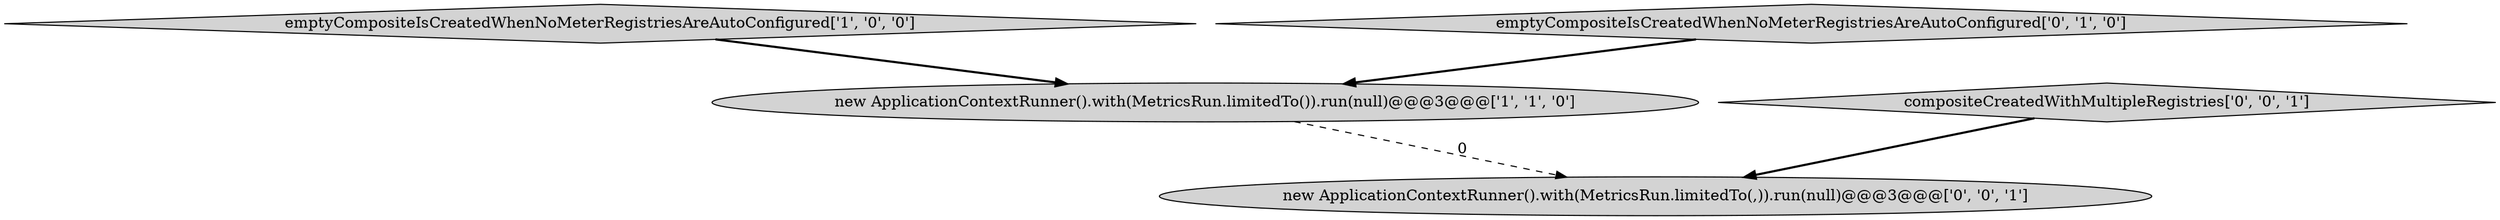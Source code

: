 digraph {
0 [style = filled, label = "emptyCompositeIsCreatedWhenNoMeterRegistriesAreAutoConfigured['1', '0', '0']", fillcolor = lightgray, shape = diamond image = "AAA0AAABBB1BBB"];
3 [style = filled, label = "new ApplicationContextRunner().with(MetricsRun.limitedTo(,)).run(null)@@@3@@@['0', '0', '1']", fillcolor = lightgray, shape = ellipse image = "AAA0AAABBB3BBB"];
2 [style = filled, label = "emptyCompositeIsCreatedWhenNoMeterRegistriesAreAutoConfigured['0', '1', '0']", fillcolor = lightgray, shape = diamond image = "AAA0AAABBB2BBB"];
4 [style = filled, label = "compositeCreatedWithMultipleRegistries['0', '0', '1']", fillcolor = lightgray, shape = diamond image = "AAA0AAABBB3BBB"];
1 [style = filled, label = "new ApplicationContextRunner().with(MetricsRun.limitedTo()).run(null)@@@3@@@['1', '1', '0']", fillcolor = lightgray, shape = ellipse image = "AAA0AAABBB1BBB"];
1->3 [style = dashed, label="0"];
4->3 [style = bold, label=""];
0->1 [style = bold, label=""];
2->1 [style = bold, label=""];
}
